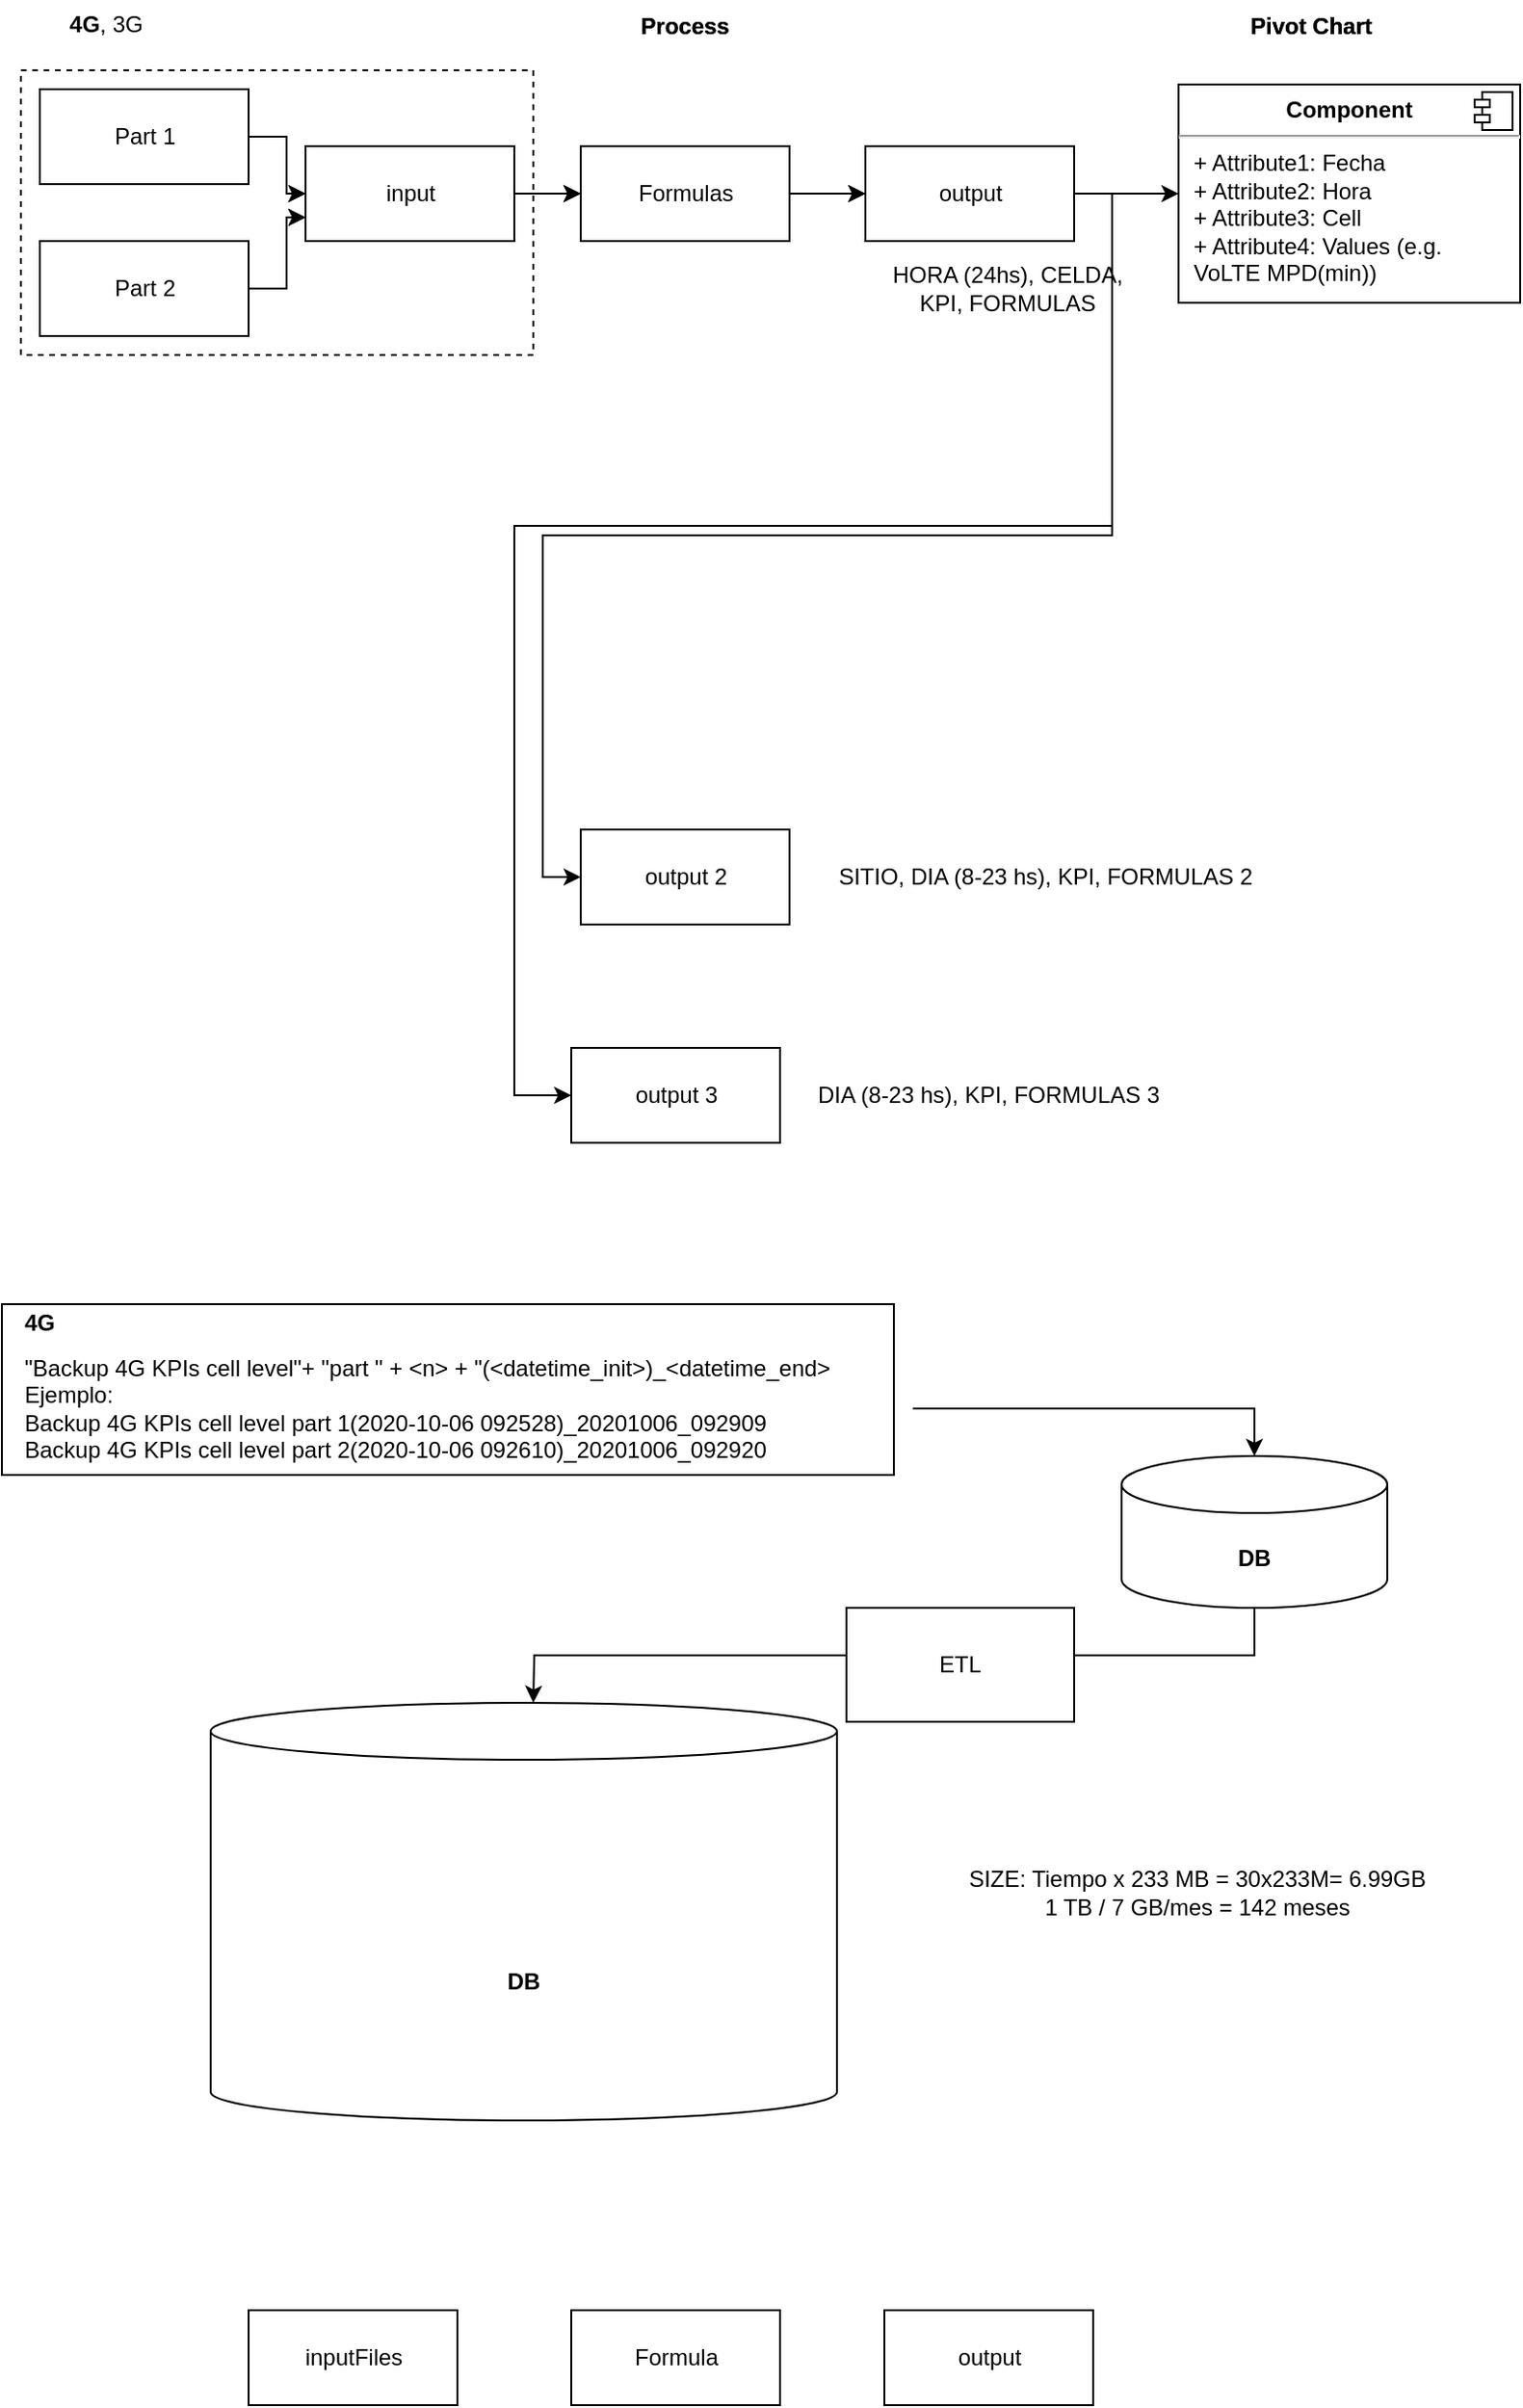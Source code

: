 <mxfile version="13.7.8" type="github">
  <diagram id="cE2BqC8eJBNHnuxgr5oR" name="Page-1">
    <mxGraphModel dx="754" dy="425" grid="1" gridSize="10" guides="1" tooltips="1" connect="1" arrows="1" fold="1" page="1" pageScale="1" pageWidth="850" pageHeight="1100" math="0" shadow="0">
      <root>
        <mxCell id="0" />
        <mxCell id="1" parent="0" />
        <mxCell id="zFzWclR1OpU2Bsfj1mEi-15" value="" style="rounded=0;whiteSpace=wrap;html=1;fillColor=none;dashed=1;" parent="1" vertex="1">
          <mxGeometry x="20" y="180" width="270" height="150" as="geometry" />
        </mxCell>
        <mxCell id="zFzWclR1OpU2Bsfj1mEi-4" style="edgeStyle=orthogonalEdgeStyle;rounded=0;orthogonalLoop=1;jettySize=auto;html=1;exitX=1;exitY=0.5;exitDx=0;exitDy=0;" parent="1" source="zFzWclR1OpU2Bsfj1mEi-1" target="zFzWclR1OpU2Bsfj1mEi-3" edge="1">
          <mxGeometry relative="1" as="geometry" />
        </mxCell>
        <mxCell id="zFzWclR1OpU2Bsfj1mEi-1" value="Part 1" style="html=1;" parent="1" vertex="1">
          <mxGeometry x="30" y="190" width="110" height="50" as="geometry" />
        </mxCell>
        <mxCell id="zFzWclR1OpU2Bsfj1mEi-5" style="edgeStyle=orthogonalEdgeStyle;rounded=0;orthogonalLoop=1;jettySize=auto;html=1;exitX=1;exitY=0.5;exitDx=0;exitDy=0;entryX=0;entryY=0.75;entryDx=0;entryDy=0;" parent="1" source="zFzWclR1OpU2Bsfj1mEi-2" target="zFzWclR1OpU2Bsfj1mEi-3" edge="1">
          <mxGeometry relative="1" as="geometry" />
        </mxCell>
        <mxCell id="zFzWclR1OpU2Bsfj1mEi-2" value="Part 2" style="html=1;" parent="1" vertex="1">
          <mxGeometry x="30" y="270" width="110" height="50" as="geometry" />
        </mxCell>
        <mxCell id="zFzWclR1OpU2Bsfj1mEi-7" style="edgeStyle=orthogonalEdgeStyle;rounded=0;orthogonalLoop=1;jettySize=auto;html=1;exitX=1;exitY=0.5;exitDx=0;exitDy=0;entryX=0;entryY=0.5;entryDx=0;entryDy=0;" parent="1" source="zFzWclR1OpU2Bsfj1mEi-3" target="zFzWclR1OpU2Bsfj1mEi-6" edge="1">
          <mxGeometry relative="1" as="geometry" />
        </mxCell>
        <mxCell id="zFzWclR1OpU2Bsfj1mEi-3" value="input" style="html=1;" parent="1" vertex="1">
          <mxGeometry x="170" y="220" width="110" height="50" as="geometry" />
        </mxCell>
        <mxCell id="zFzWclR1OpU2Bsfj1mEi-12" style="edgeStyle=orthogonalEdgeStyle;rounded=0;orthogonalLoop=1;jettySize=auto;html=1;exitX=1;exitY=0.5;exitDx=0;exitDy=0;" parent="1" source="zFzWclR1OpU2Bsfj1mEi-6" target="zFzWclR1OpU2Bsfj1mEi-16" edge="1">
          <mxGeometry relative="1" as="geometry">
            <mxPoint x="480" y="245" as="targetPoint" />
          </mxGeometry>
        </mxCell>
        <mxCell id="zFzWclR1OpU2Bsfj1mEi-6" value="Formulas" style="html=1;" parent="1" vertex="1">
          <mxGeometry x="315" y="220" width="110" height="50" as="geometry" />
        </mxCell>
        <mxCell id="zFzWclR1OpU2Bsfj1mEi-13" value="Pivot Chart" style="text;align=center;fontStyle=1;verticalAlign=middle;spacingLeft=3;spacingRight=3;strokeColor=none;rotatable=0;points=[[0,0.5],[1,0.5]];portConstraint=eastwest;" parent="1" vertex="1">
          <mxGeometry x="660" y="143" width="80" height="26" as="geometry" />
        </mxCell>
        <mxCell id="zFzWclR1OpU2Bsfj1mEi-14" value="Process" style="text;align=center;fontStyle=1;verticalAlign=middle;spacingLeft=3;spacingRight=3;strokeColor=none;rotatable=0;points=[[0,0.5],[1,0.5]];portConstraint=eastwest;" parent="1" vertex="1">
          <mxGeometry x="330" y="143" width="80" height="26" as="geometry" />
        </mxCell>
        <mxCell id="zFzWclR1OpU2Bsfj1mEi-19" style="edgeStyle=orthogonalEdgeStyle;rounded=0;orthogonalLoop=1;jettySize=auto;html=1;exitX=1;exitY=0.5;exitDx=0;exitDy=0;entryX=0;entryY=0.5;entryDx=0;entryDy=0;" parent="1" source="zFzWclR1OpU2Bsfj1mEi-16" target="zFzWclR1OpU2Bsfj1mEi-17" edge="1">
          <mxGeometry relative="1" as="geometry" />
        </mxCell>
        <mxCell id="zFzWclR1OpU2Bsfj1mEi-16" value="output" style="html=1;" parent="1" vertex="1">
          <mxGeometry x="465" y="220" width="110" height="50" as="geometry" />
        </mxCell>
        <mxCell id="zFzWclR1OpU2Bsfj1mEi-17" value="&lt;p style=&quot;margin: 0px ; margin-top: 6px ; text-align: center&quot;&gt;&lt;b&gt;Component&lt;/b&gt;&lt;/p&gt;&lt;hr&gt;&lt;p style=&quot;margin: 0px ; margin-left: 8px&quot;&gt;+ Attribute1: Fecha&lt;br&gt;+ Attribute2: Hora&lt;/p&gt;&lt;p style=&quot;margin: 0px ; margin-left: 8px&quot;&gt;+ Attribute3: Cell&lt;/p&gt;&lt;p style=&quot;margin: 0px ; margin-left: 8px&quot;&gt;+ Attribute4: Values (e.g. &lt;br&gt;&lt;/p&gt;&lt;p style=&quot;margin: 0px ; margin-left: 8px&quot;&gt;VoLTE MPD(min))&lt;/p&gt;&lt;p style=&quot;margin: 0px ; margin-left: 8px&quot;&gt;&lt;br&gt;&lt;/p&gt;" style="align=left;overflow=fill;html=1;dropTarget=0;" parent="1" vertex="1">
          <mxGeometry x="630" y="187.5" width="180" height="115" as="geometry" />
        </mxCell>
        <mxCell id="zFzWclR1OpU2Bsfj1mEi-18" value="" style="shape=component;jettyWidth=8;jettyHeight=4;" parent="zFzWclR1OpU2Bsfj1mEi-17" vertex="1">
          <mxGeometry x="1" width="20" height="20" relative="1" as="geometry">
            <mxPoint x="-24" y="4" as="offset" />
          </mxGeometry>
        </mxCell>
        <mxCell id="zFzWclR1OpU2Bsfj1mEi-29" value="&lt;b&gt;4G&lt;/b&gt;, 3G" style="text;html=1;strokeColor=none;fillColor=none;align=center;verticalAlign=middle;whiteSpace=wrap;rounded=0;" parent="1" vertex="1">
          <mxGeometry x="20" y="146" width="90" height="20" as="geometry" />
        </mxCell>
        <mxCell id="zY75w1rzrDqaYfk8R-nM-1" value="" style="group" parent="1" vertex="1" connectable="0">
          <mxGeometry x="600" y="910" width="140" height="80" as="geometry" />
        </mxCell>
        <mxCell id="zY75w1rzrDqaYfk8R-nM-2" value="" style="shape=cylinder3;whiteSpace=wrap;html=1;boundedLbl=1;backgroundOutline=1;size=15;fillColor=none;" parent="zY75w1rzrDqaYfk8R-nM-1" vertex="1">
          <mxGeometry width="140" height="80" as="geometry" />
        </mxCell>
        <mxCell id="zY75w1rzrDqaYfk8R-nM-3" value="DB" style="text;align=center;fontStyle=1;verticalAlign=middle;spacingLeft=3;spacingRight=3;strokeColor=none;rotatable=0;points=[[0,0.5],[1,0.5]];portConstraint=eastwest;" parent="zY75w1rzrDqaYfk8R-nM-1" vertex="1">
          <mxGeometry x="30" y="40" width="80" height="26" as="geometry" />
        </mxCell>
        <mxCell id="zY75w1rzrDqaYfk8R-nM-4" value="" style="group" parent="1" vertex="1" connectable="0">
          <mxGeometry x="10" y="830" width="480" height="90" as="geometry" />
        </mxCell>
        <mxCell id="zY75w1rzrDqaYfk8R-nM-5" value="" style="rounded=0;whiteSpace=wrap;html=1;fillColor=none;align=left;" parent="zY75w1rzrDqaYfk8R-nM-4" vertex="1">
          <mxGeometry width="470" height="90" as="geometry" />
        </mxCell>
        <mxCell id="zY75w1rzrDqaYfk8R-nM-6" value="&lt;div&gt;&quot;Backup 4G KPIs cell level&quot;+ &quot;part &quot; + &amp;lt;n&amp;gt; + &quot;(&amp;lt;datetime_init&amp;gt;)_&amp;lt;datetime_end&amp;gt;&lt;br&gt;&lt;/div&gt;&lt;div&gt;Ejemplo: &lt;br&gt;&lt;/div&gt;&lt;div&gt;Backup 4G KPIs cell level part 1(2020-10-06 092528)_20201006_092909&lt;/div&gt;&lt;div&gt;Backup 4G KPIs cell level part 2(2020-10-06 092610)_20201006_092920&lt;br&gt;&lt;/div&gt;" style="text;html=1;strokeColor=none;fillColor=none;align=left;verticalAlign=middle;whiteSpace=wrap;rounded=0;" parent="zY75w1rzrDqaYfk8R-nM-4" vertex="1">
          <mxGeometry x="10" y="20" width="470" height="70" as="geometry" />
        </mxCell>
        <mxCell id="zY75w1rzrDqaYfk8R-nM-7" value="&lt;b&gt;4G&lt;/b&gt;" style="text;html=1;strokeColor=none;fillColor=none;align=center;verticalAlign=middle;whiteSpace=wrap;rounded=0;" parent="zY75w1rzrDqaYfk8R-nM-4" vertex="1">
          <mxGeometry width="40" height="20" as="geometry" />
        </mxCell>
        <mxCell id="zY75w1rzrDqaYfk8R-nM-8" style="edgeStyle=orthogonalEdgeStyle;rounded=0;orthogonalLoop=1;jettySize=auto;html=1;exitX=1;exitY=0.5;exitDx=0;exitDy=0;entryX=0.5;entryY=0;entryDx=0;entryDy=0;entryPerimeter=0;" parent="1" source="zY75w1rzrDqaYfk8R-nM-6" target="zY75w1rzrDqaYfk8R-nM-2" edge="1">
          <mxGeometry relative="1" as="geometry" />
        </mxCell>
        <mxCell id="zY75w1rzrDqaYfk8R-nM-9" value="" style="group" parent="1" vertex="1" connectable="0">
          <mxGeometry x="120" y="1040" width="330" height="220" as="geometry" />
        </mxCell>
        <mxCell id="zY75w1rzrDqaYfk8R-nM-10" value="" style="shape=cylinder3;whiteSpace=wrap;html=1;boundedLbl=1;backgroundOutline=1;size=15;fillColor=none;" parent="zY75w1rzrDqaYfk8R-nM-9" vertex="1">
          <mxGeometry width="330" height="220" as="geometry" />
        </mxCell>
        <mxCell id="zY75w1rzrDqaYfk8R-nM-11" value="DB" style="text;align=center;fontStyle=1;verticalAlign=middle;spacingLeft=3;spacingRight=3;strokeColor=none;rotatable=0;points=[[0,0.5],[1,0.5]];portConstraint=eastwest;" parent="zY75w1rzrDqaYfk8R-nM-9" vertex="1">
          <mxGeometry x="70.714" y="110" width="188.571" height="71.5" as="geometry" />
        </mxCell>
        <mxCell id="zY75w1rzrDqaYfk8R-nM-12" style="edgeStyle=orthogonalEdgeStyle;rounded=0;orthogonalLoop=1;jettySize=auto;html=1;exitX=0.5;exitY=1;exitDx=0;exitDy=0;exitPerimeter=0;" parent="1" source="zY75w1rzrDqaYfk8R-nM-2" edge="1">
          <mxGeometry relative="1" as="geometry">
            <mxPoint x="290" y="1040" as="targetPoint" />
          </mxGeometry>
        </mxCell>
        <mxCell id="zY75w1rzrDqaYfk8R-nM-13" value="ETL" style="rounded=0;whiteSpace=wrap;html=1;" parent="1" vertex="1">
          <mxGeometry x="455" y="990" width="120" height="60" as="geometry" />
        </mxCell>
        <mxCell id="zY75w1rzrDqaYfk8R-nM-14" value="&lt;div&gt;SIZE: Tiempo x 233 MB = 30x233M= 6.99GB&lt;/div&gt;&lt;div&gt;1 TB / 7 GB/mes = 142 meses&lt;br&gt;&lt;/div&gt;" style="text;html=1;strokeColor=none;fillColor=none;align=center;verticalAlign=middle;whiteSpace=wrap;rounded=0;" parent="1" vertex="1">
          <mxGeometry x="510" y="1130" width="260" height="20" as="geometry" />
        </mxCell>
        <mxCell id="zY75w1rzrDqaYfk8R-nM-15" value="" style="rounded=0;whiteSpace=wrap;html=1;fillColor=none;dashed=1;" parent="1" vertex="1">
          <mxGeometry x="20" y="180" width="270" height="150" as="geometry" />
        </mxCell>
        <mxCell id="zY75w1rzrDqaYfk8R-nM-16" style="edgeStyle=orthogonalEdgeStyle;rounded=0;orthogonalLoop=1;jettySize=auto;html=1;exitX=1;exitY=0.5;exitDx=0;exitDy=0;" parent="1" source="zY75w1rzrDqaYfk8R-nM-17" target="zY75w1rzrDqaYfk8R-nM-21" edge="1">
          <mxGeometry relative="1" as="geometry" />
        </mxCell>
        <mxCell id="zY75w1rzrDqaYfk8R-nM-17" value="Part 1" style="html=1;" parent="1" vertex="1">
          <mxGeometry x="30" y="190" width="110" height="50" as="geometry" />
        </mxCell>
        <mxCell id="zY75w1rzrDqaYfk8R-nM-18" style="edgeStyle=orthogonalEdgeStyle;rounded=0;orthogonalLoop=1;jettySize=auto;html=1;exitX=1;exitY=0.5;exitDx=0;exitDy=0;entryX=0;entryY=0.75;entryDx=0;entryDy=0;" parent="1" source="zY75w1rzrDqaYfk8R-nM-19" target="zY75w1rzrDqaYfk8R-nM-21" edge="1">
          <mxGeometry relative="1" as="geometry" />
        </mxCell>
        <mxCell id="zY75w1rzrDqaYfk8R-nM-19" value="Part 2" style="html=1;" parent="1" vertex="1">
          <mxGeometry x="30" y="270" width="110" height="50" as="geometry" />
        </mxCell>
        <mxCell id="zY75w1rzrDqaYfk8R-nM-20" style="edgeStyle=orthogonalEdgeStyle;rounded=0;orthogonalLoop=1;jettySize=auto;html=1;exitX=1;exitY=0.5;exitDx=0;exitDy=0;entryX=0;entryY=0.5;entryDx=0;entryDy=0;" parent="1" source="zY75w1rzrDqaYfk8R-nM-21" target="zY75w1rzrDqaYfk8R-nM-23" edge="1">
          <mxGeometry relative="1" as="geometry" />
        </mxCell>
        <mxCell id="zY75w1rzrDqaYfk8R-nM-21" value="input" style="html=1;" parent="1" vertex="1">
          <mxGeometry x="170" y="220" width="110" height="50" as="geometry" />
        </mxCell>
        <mxCell id="zY75w1rzrDqaYfk8R-nM-22" style="edgeStyle=orthogonalEdgeStyle;rounded=0;orthogonalLoop=1;jettySize=auto;html=1;exitX=1;exitY=0.5;exitDx=0;exitDy=0;" parent="1" source="zY75w1rzrDqaYfk8R-nM-23" target="zY75w1rzrDqaYfk8R-nM-27" edge="1">
          <mxGeometry relative="1" as="geometry">
            <mxPoint x="480" y="245" as="targetPoint" />
          </mxGeometry>
        </mxCell>
        <mxCell id="zY75w1rzrDqaYfk8R-nM-23" value="Formulas" style="html=1;" parent="1" vertex="1">
          <mxGeometry x="315" y="220" width="110" height="50" as="geometry" />
        </mxCell>
        <mxCell id="zY75w1rzrDqaYfk8R-nM-24" value="Pivot Chart" style="text;align=center;fontStyle=1;verticalAlign=middle;spacingLeft=3;spacingRight=3;strokeColor=none;rotatable=0;points=[[0,0.5],[1,0.5]];portConstraint=eastwest;" parent="1" vertex="1">
          <mxGeometry x="660" y="143" width="80" height="26" as="geometry" />
        </mxCell>
        <mxCell id="zY75w1rzrDqaYfk8R-nM-25" value="Process" style="text;align=center;fontStyle=1;verticalAlign=middle;spacingLeft=3;spacingRight=3;strokeColor=none;rotatable=0;points=[[0,0.5],[1,0.5]];portConstraint=eastwest;" parent="1" vertex="1">
          <mxGeometry x="330" y="143" width="80" height="26" as="geometry" />
        </mxCell>
        <mxCell id="zY75w1rzrDqaYfk8R-nM-26" style="edgeStyle=orthogonalEdgeStyle;rounded=0;orthogonalLoop=1;jettySize=auto;html=1;exitX=1;exitY=0.5;exitDx=0;exitDy=0;entryX=0;entryY=0.5;entryDx=0;entryDy=0;" parent="1" source="zY75w1rzrDqaYfk8R-nM-27" target="zY75w1rzrDqaYfk8R-nM-33" edge="1">
          <mxGeometry relative="1" as="geometry">
            <mxPoint x="275" y="607.5" as="targetPoint" />
          </mxGeometry>
        </mxCell>
        <mxCell id="zY75w1rzrDqaYfk8R-nM-41" style="edgeStyle=orthogonalEdgeStyle;rounded=0;orthogonalLoop=1;jettySize=auto;html=1;exitX=1;exitY=0.5;exitDx=0;exitDy=0;entryX=0;entryY=0.5;entryDx=0;entryDy=0;" parent="1" source="zY75w1rzrDqaYfk8R-nM-27" target="zY75w1rzrDqaYfk8R-nM-36" edge="1">
          <mxGeometry relative="1" as="geometry">
            <Array as="points">
              <mxPoint x="595" y="245" />
              <mxPoint x="595" y="420" />
              <mxPoint x="280" y="420" />
              <mxPoint x="280" y="720" />
            </Array>
          </mxGeometry>
        </mxCell>
        <mxCell id="zY75w1rzrDqaYfk8R-nM-27" value="output" style="html=1;" parent="1" vertex="1">
          <mxGeometry x="465" y="220" width="110" height="50" as="geometry" />
        </mxCell>
        <mxCell id="zY75w1rzrDqaYfk8R-nM-33" value="output 2" style="html=1;" parent="1" vertex="1">
          <mxGeometry x="315" y="580" width="110" height="50" as="geometry" />
        </mxCell>
        <mxCell id="zY75w1rzrDqaYfk8R-nM-34" value="HORA (24hs), CELDA, KPI, FORMULAS" style="text;html=1;strokeColor=none;fillColor=none;align=center;verticalAlign=middle;whiteSpace=wrap;rounded=0;" parent="1" vertex="1">
          <mxGeometry x="470" y="285" width="140" height="20" as="geometry" />
        </mxCell>
        <mxCell id="zY75w1rzrDqaYfk8R-nM-35" value="SITIO, DIA (8-23 hs), KPI, FORMULAS 2" style="text;html=1;strokeColor=none;fillColor=none;align=center;verticalAlign=middle;whiteSpace=wrap;rounded=0;" parent="1" vertex="1">
          <mxGeometry x="440" y="595" width="240" height="20" as="geometry" />
        </mxCell>
        <mxCell id="zY75w1rzrDqaYfk8R-nM-36" value="output 3" style="html=1;" parent="1" vertex="1">
          <mxGeometry x="310" y="695" width="110" height="50" as="geometry" />
        </mxCell>
        <mxCell id="zY75w1rzrDqaYfk8R-nM-37" value="DIA (8-23 hs), KPI, FORMULAS 3" style="text;html=1;strokeColor=none;fillColor=none;align=center;verticalAlign=middle;whiteSpace=wrap;rounded=0;" parent="1" vertex="1">
          <mxGeometry x="420" y="710" width="220" height="20" as="geometry" />
        </mxCell>
        <mxCell id="VkI9LjPzp7vJrMHW5z0_-2" value="inputFiles" style="html=1;" vertex="1" parent="1">
          <mxGeometry x="140" y="1360" width="110" height="50" as="geometry" />
        </mxCell>
        <mxCell id="VkI9LjPzp7vJrMHW5z0_-3" value="Formula" style="html=1;" vertex="1" parent="1">
          <mxGeometry x="310" y="1360" width="110" height="50" as="geometry" />
        </mxCell>
        <mxCell id="VkI9LjPzp7vJrMHW5z0_-4" value="output" style="html=1;" vertex="1" parent="1">
          <mxGeometry x="475" y="1360" width="110" height="50" as="geometry" />
        </mxCell>
      </root>
    </mxGraphModel>
  </diagram>
</mxfile>
